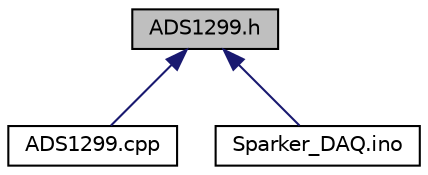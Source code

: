 digraph "ADS1299.h"
{
 // LATEX_PDF_SIZE
  edge [fontname="Helvetica",fontsize="10",labelfontname="Helvetica",labelfontsize="10"];
  node [fontname="Helvetica",fontsize="10",shape=record];
  Node1 [label="ADS1299.h",height=0.2,width=0.4,color="black", fillcolor="grey75", style="filled", fontcolor="black",tooltip="This file holds the ADS1299_Module class function declarations."];
  Node1 -> Node2 [dir="back",color="midnightblue",fontsize="10",style="solid",fontname="Helvetica"];
  Node2 [label="ADS1299.cpp",height=0.2,width=0.4,color="black", fillcolor="white", style="filled",URL="$_a_d_s1299_8cpp.html",tooltip="This file holds the ADS1299_Module class function definitions."];
  Node1 -> Node3 [dir="back",color="midnightblue",fontsize="10",style="solid",fontname="Helvetica"];
  Node3 [label="Sparker_DAQ.ino",height=0.2,width=0.4,color="black", fillcolor="white", style="filled",URL="$_sparker___d_a_q_8ino.html",tooltip="The main file for the Sparker DAQ."];
}
